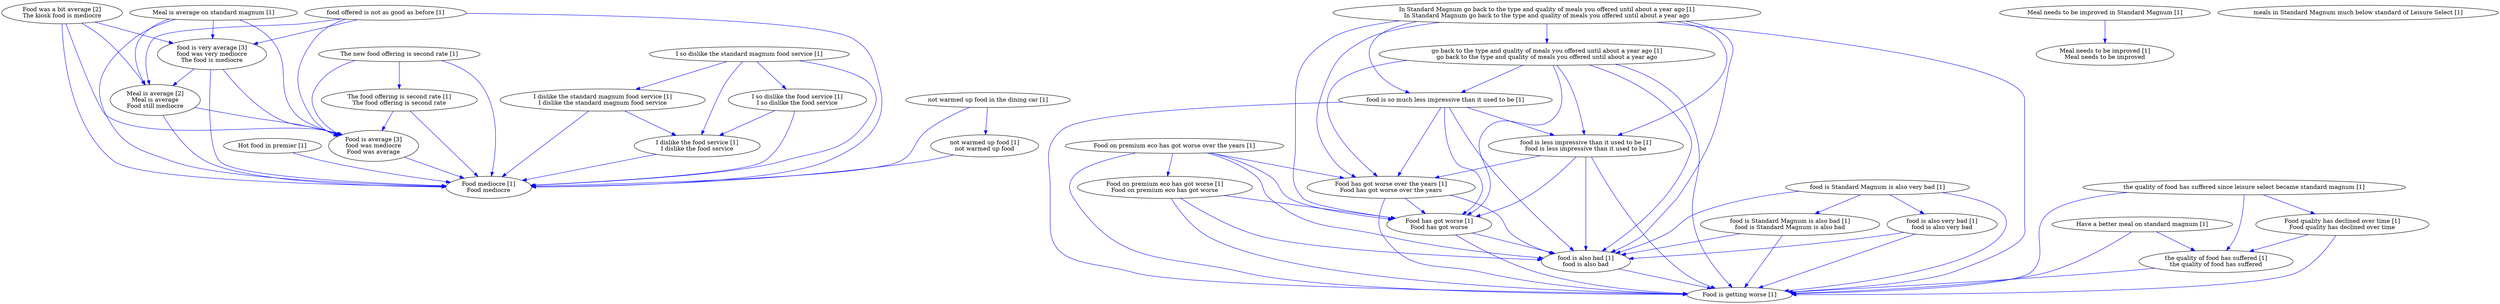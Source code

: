 digraph collapsedGraph {
"Food was a bit average [2]\nThe kiosk food is mediocre""Food is average [3]\nfood was mediocre\nFood was average""food is very average [3]\nfood was very mediocre\nThe food is mediocre""Meal is average [2]\nMeal is average\nFood still mediocre""Food mediocre [1]\nFood mediocre""Food quality has declined over time [1]\nFood quality has declined over time""Food is getting worse [1]""Food on premium eco has got worse over the years [1]""Food on premium eco has got worse [1]\nFood on premium eco has got worse""Food has got worse [1]\nFood has got worse""Food has got worse over the years [1]\nFood has got worse over the years""Have a better meal on standard magnum [1]""Hot food in premier [1]""I so dislike the standard magnum food service [1]""I dislike the standard magnum food service [1]\nI dislike the standard magnum food service""I dislike the food service [1]\nI dislike the food service""I so dislike the food service [1]\nI so dislike the food service""In Standard Magnum go back to the type and quality of meals you offered until about a year ago [1]\nIn Standard Magnum go back to the type and quality of meals you offered until about a year ago""go back to the type and quality of meals you offered until about a year ago [1]\ngo back to the type and quality of meals you offered until about a year ago""Meal is average on standard magnum [1]""Meal needs to be improved in Standard Magnum [1]""Meal needs to be improved [1]\nMeal needs to be improved""The new food offering is second rate [1]""The food offering is second rate [1]\nThe food offering is second rate""food is Standard Magnum is also very bad [1]""food is Standard Magnum is also bad [1]\nfood is Standard Magnum is also bad""food is also bad [1]\nfood is also bad""food is also very bad [1]\nfood is also very bad""food is so much less impressive than it used to be [1]""food is less impressive than it used to be [1]\nfood is less impressive than it used to be""food offered is not as good as before [1]""meals in Standard Magnum much below standard of Leisure Select [1]""not warmed up food in the dining car [1]""not warmed up food [1]\nnot warmed up food""the quality of food has suffered since leisure select became standard magnum [1]""the quality of food has suffered [1]\nthe quality of food has suffered""Food on premium eco has got worse [1]\nFood on premium eco has got worse" -> "food is also bad [1]\nfood is also bad" [color=blue]
"food is very average [3]\nfood was very mediocre\nThe food is mediocre" -> "Food is average [3]\nfood was mediocre\nFood was average" [color=blue]
"food is so much less impressive than it used to be [1]" -> "Food has got worse over the years [1]\nFood has got worse over the years" [color=blue]
"food is Standard Magnum is also bad [1]\nfood is Standard Magnum is also bad" -> "Food is getting worse [1]" [color=blue]
"Food quality has declined over time [1]\nFood quality has declined over time" -> "Food is getting worse [1]" [color=blue]
"Food has got worse over the years [1]\nFood has got worse over the years" -> "food is also bad [1]\nfood is also bad" [color=blue]
"food is Standard Magnum is also very bad [1]" -> "Food is getting worse [1]" [color=blue]
"Food on premium eco has got worse [1]\nFood on premium eco has got worse" -> "Food is getting worse [1]" [color=blue]
"go back to the type and quality of meals you offered until about a year ago [1]\ngo back to the type and quality of meals you offered until about a year ago" -> "Food is getting worse [1]" [color=blue]
"Food has got worse [1]\nFood has got worse" -> "food is also bad [1]\nfood is also bad" [color=blue]
"food is so much less impressive than it used to be [1]" -> "Food has got worse [1]\nFood has got worse" [color=blue]
"food is so much less impressive than it used to be [1]" -> "food is also bad [1]\nfood is also bad" [color=blue]
"I dislike the standard magnum food service [1]\nI dislike the standard magnum food service" -> "Food mediocre [1]\nFood mediocre" [color=blue]
"food is very average [3]\nfood was very mediocre\nThe food is mediocre" -> "Food mediocre [1]\nFood mediocre" [color=blue]
"The food offering is second rate [1]\nThe food offering is second rate" -> "Food mediocre [1]\nFood mediocre" [color=blue]
"food is so much less impressive than it used to be [1]" -> "Food is getting worse [1]" [color=blue]
"Have a better meal on standard magnum [1]" -> "Food is getting worse [1]" [color=blue]
"Food was a bit average [2]\nThe kiosk food is mediocre" -> "Food mediocre [1]\nFood mediocre" [color=blue]
"food offered is not as good as before [1]" -> "Meal is average [2]\nMeal is average\nFood still mediocre" [color=blue]
"In Standard Magnum go back to the type and quality of meals you offered until about a year ago [1]\nIn Standard Magnum go back to the type and quality of meals you offered until about a year ago" -> "food is so much less impressive than it used to be [1]" [color=blue]
"In Standard Magnum go back to the type and quality of meals you offered until about a year ago [1]\nIn Standard Magnum go back to the type and quality of meals you offered until about a year ago" -> "food is less impressive than it used to be [1]\nfood is less impressive than it used to be" [color=blue]
"food is also bad [1]\nfood is also bad" -> "Food is getting worse [1]" [color=blue]
"Food was a bit average [2]\nThe kiosk food is mediocre" -> "Food is average [3]\nfood was mediocre\nFood was average" [color=blue]
"Meal is average on standard magnum [1]" -> "Food mediocre [1]\nFood mediocre" [color=blue]
"food offered is not as good as before [1]" -> "Food mediocre [1]\nFood mediocre" [color=blue]
"Food was a bit average [2]\nThe kiosk food is mediocre" -> "Meal is average [2]\nMeal is average\nFood still mediocre" [color=blue]
"food offered is not as good as before [1]" -> "food is very average [3]\nfood was very mediocre\nThe food is mediocre" [color=blue]
"Meal is average on standard magnum [1]" -> "Meal is average [2]\nMeal is average\nFood still mediocre" [color=blue]
"Food on premium eco has got worse over the years [1]" -> "Food is getting worse [1]" [color=blue]
"The food offering is second rate [1]\nThe food offering is second rate" -> "Food is average [3]\nfood was mediocre\nFood was average" [color=blue]
"Have a better meal on standard magnum [1]" -> "the quality of food has suffered [1]\nthe quality of food has suffered" [color=blue]
"Meal is average on standard magnum [1]" -> "food is very average [3]\nfood was very mediocre\nThe food is mediocre" [color=blue]
"Food quality has declined over time [1]\nFood quality has declined over time" -> "the quality of food has suffered [1]\nthe quality of food has suffered" [color=blue]
"the quality of food has suffered [1]\nthe quality of food has suffered" -> "Food is getting worse [1]" [color=blue]
"food offered is not as good as before [1]" -> "Food is average [3]\nfood was mediocre\nFood was average" [color=blue]
"the quality of food has suffered since leisure select became standard magnum [1]" -> "Food quality has declined over time [1]\nFood quality has declined over time" [color=blue]
"In Standard Magnum go back to the type and quality of meals you offered until about a year ago [1]\nIn Standard Magnum go back to the type and quality of meals you offered until about a year ago" -> "Food has got worse over the years [1]\nFood has got worse over the years" [color=blue]
"Food is average [3]\nfood was mediocre\nFood was average" -> "Food mediocre [1]\nFood mediocre" [color=blue]
"Meal is average on standard magnum [1]" -> "Food is average [3]\nfood was mediocre\nFood was average" [color=blue]
"go back to the type and quality of meals you offered until about a year ago [1]\ngo back to the type and quality of meals you offered until about a year ago" -> "Food has got worse over the years [1]\nFood has got worse over the years" [color=blue]
"The new food offering is second rate [1]" -> "Food is average [3]\nfood was mediocre\nFood was average" [color=blue]
"food is also very bad [1]\nfood is also very bad" -> "Food is getting worse [1]" [color=blue]
"food is very average [3]\nfood was very mediocre\nThe food is mediocre" -> "Meal is average [2]\nMeal is average\nFood still mediocre" [color=blue]
"food is less impressive than it used to be [1]\nfood is less impressive than it used to be" -> "food is also bad [1]\nfood is also bad" [color=blue]
"food is less impressive than it used to be [1]\nfood is less impressive than it used to be" -> "Food has got worse [1]\nFood has got worse" [color=blue]
"In Standard Magnum go back to the type and quality of meals you offered until about a year ago [1]\nIn Standard Magnum go back to the type and quality of meals you offered until about a year ago" -> "food is also bad [1]\nfood is also bad" [color=blue]
"In Standard Magnum go back to the type and quality of meals you offered until about a year ago [1]\nIn Standard Magnum go back to the type and quality of meals you offered until about a year ago" -> "Food has got worse [1]\nFood has got worse" [color=blue]
"go back to the type and quality of meals you offered until about a year ago [1]\ngo back to the type and quality of meals you offered until about a year ago" -> "Food has got worse [1]\nFood has got worse" [color=blue]
"go back to the type and quality of meals you offered until about a year ago [1]\ngo back to the type and quality of meals you offered until about a year ago" -> "food is also bad [1]\nfood is also bad" [color=blue]
"The new food offering is second rate [1]" -> "Food mediocre [1]\nFood mediocre" [color=blue]
"Food on premium eco has got worse over the years [1]" -> "food is also bad [1]\nfood is also bad" [color=blue]
"Hot food in premier [1]" -> "Food mediocre [1]\nFood mediocre" [color=blue]
"Meal is average [2]\nMeal is average\nFood still mediocre" -> "Food is average [3]\nfood was mediocre\nFood was average" [color=blue]
"Food has got worse [1]\nFood has got worse" -> "Food is getting worse [1]" [color=blue]
"I dislike the food service [1]\nI dislike the food service" -> "Food mediocre [1]\nFood mediocre" [color=blue]
"not warmed up food [1]\nnot warmed up food" -> "Food mediocre [1]\nFood mediocre" [color=blue]
"not warmed up food in the dining car [1]" -> "Food mediocre [1]\nFood mediocre" [color=blue]
"the quality of food has suffered since leisure select became standard magnum [1]" -> "Food is getting worse [1]" [color=blue]
"food is less impressive than it used to be [1]\nfood is less impressive than it used to be" -> "Food has got worse over the years [1]\nFood has got worse over the years" [color=blue]
"I so dislike the standard magnum food service [1]" -> "Food mediocre [1]\nFood mediocre" [color=blue]
"In Standard Magnum go back to the type and quality of meals you offered until about a year ago [1]\nIn Standard Magnum go back to the type and quality of meals you offered until about a year ago" -> "Food is getting worse [1]" [color=blue]
"Meal is average [2]\nMeal is average\nFood still mediocre" -> "Food mediocre [1]\nFood mediocre" [color=blue]
"food is less impressive than it used to be [1]\nfood is less impressive than it used to be" -> "Food is getting worse [1]" [color=blue]
"Food was a bit average [2]\nThe kiosk food is mediocre" -> "food is very average [3]\nfood was very mediocre\nThe food is mediocre" [color=blue]
"go back to the type and quality of meals you offered until about a year ago [1]\ngo back to the type and quality of meals you offered until about a year ago" -> "food is so much less impressive than it used to be [1]" [color=blue]
"go back to the type and quality of meals you offered until about a year ago [1]\ngo back to the type and quality of meals you offered until about a year ago" -> "food is less impressive than it used to be [1]\nfood is less impressive than it used to be" [color=blue]
"I so dislike the food service [1]\nI so dislike the food service" -> "Food mediocre [1]\nFood mediocre" [color=blue]
"Food has got worse over the years [1]\nFood has got worse over the years" -> "Food is getting worse [1]" [color=blue]
"Food on premium eco has got worse over the years [1]" -> "Food on premium eco has got worse [1]\nFood on premium eco has got worse" [color=blue]
"Food on premium eco has got worse [1]\nFood on premium eco has got worse" -> "Food has got worse [1]\nFood has got worse" [color=blue]
"Food on premium eco has got worse over the years [1]" -> "Food has got worse over the years [1]\nFood has got worse over the years" [color=blue]
"Food has got worse over the years [1]\nFood has got worse over the years" -> "Food has got worse [1]\nFood has got worse" [color=blue]
"Food on premium eco has got worse over the years [1]" -> "Food has got worse [1]\nFood has got worse" [color=blue]
"I so dislike the standard magnum food service [1]" -> "I dislike the standard magnum food service [1]\nI dislike the standard magnum food service" [color=blue]
"I dislike the standard magnum food service [1]\nI dislike the standard magnum food service" -> "I dislike the food service [1]\nI dislike the food service" [color=blue]
"I so dislike the standard magnum food service [1]" -> "I so dislike the food service [1]\nI so dislike the food service" [color=blue]
"I so dislike the food service [1]\nI so dislike the food service" -> "I dislike the food service [1]\nI dislike the food service" [color=blue]
"I so dislike the standard magnum food service [1]" -> "I dislike the food service [1]\nI dislike the food service" [color=blue]
"In Standard Magnum go back to the type and quality of meals you offered until about a year ago [1]\nIn Standard Magnum go back to the type and quality of meals you offered until about a year ago" -> "go back to the type and quality of meals you offered until about a year ago [1]\ngo back to the type and quality of meals you offered until about a year ago" [color=blue]
"Meal needs to be improved in Standard Magnum [1]" -> "Meal needs to be improved [1]\nMeal needs to be improved" [color=blue]
"The new food offering is second rate [1]" -> "The food offering is second rate [1]\nThe food offering is second rate" [color=blue]
"food is Standard Magnum is also very bad [1]" -> "food is Standard Magnum is also bad [1]\nfood is Standard Magnum is also bad" [color=blue]
"food is Standard Magnum is also bad [1]\nfood is Standard Magnum is also bad" -> "food is also bad [1]\nfood is also bad" [color=blue]
"food is Standard Magnum is also very bad [1]" -> "food is also very bad [1]\nfood is also very bad" [color=blue]
"food is also very bad [1]\nfood is also very bad" -> "food is also bad [1]\nfood is also bad" [color=blue]
"food is Standard Magnum is also very bad [1]" -> "food is also bad [1]\nfood is also bad" [color=blue]
"food is so much less impressive than it used to be [1]" -> "food is less impressive than it used to be [1]\nfood is less impressive than it used to be" [color=blue]
"not warmed up food in the dining car [1]" -> "not warmed up food [1]\nnot warmed up food" [color=blue]
"the quality of food has suffered since leisure select became standard magnum [1]" -> "the quality of food has suffered [1]\nthe quality of food has suffered" [color=blue]
}